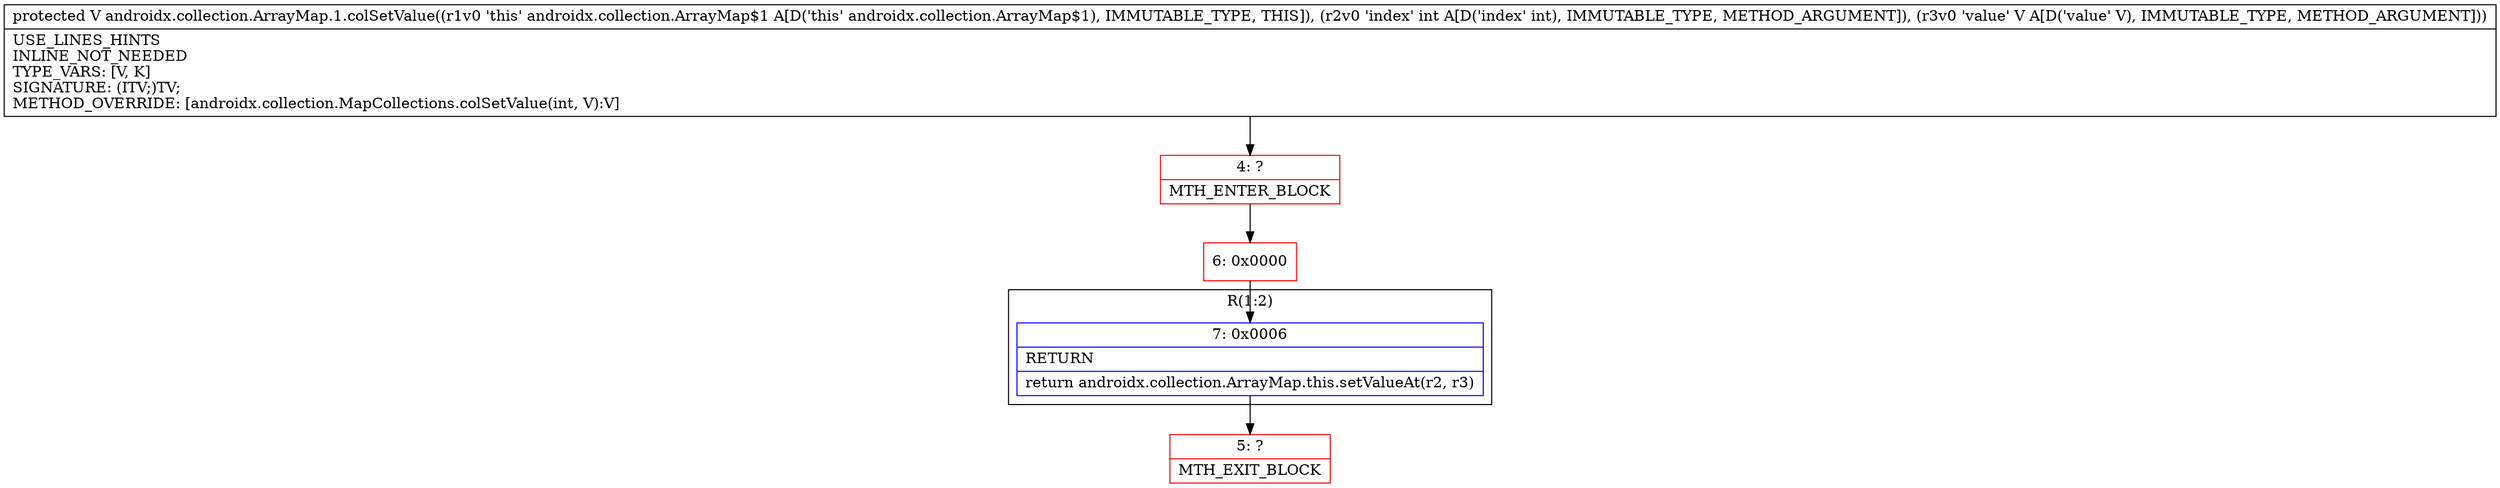 digraph "CFG forandroidx.collection.ArrayMap.1.colSetValue(ILjava\/lang\/Object;)Ljava\/lang\/Object;" {
subgraph cluster_Region_1414102569 {
label = "R(1:2)";
node [shape=record,color=blue];
Node_7 [shape=record,label="{7\:\ 0x0006|RETURN\l|return androidx.collection.ArrayMap.this.setValueAt(r2, r3)\l}"];
}
Node_4 [shape=record,color=red,label="{4\:\ ?|MTH_ENTER_BLOCK\l}"];
Node_6 [shape=record,color=red,label="{6\:\ 0x0000}"];
Node_5 [shape=record,color=red,label="{5\:\ ?|MTH_EXIT_BLOCK\l}"];
MethodNode[shape=record,label="{protected V androidx.collection.ArrayMap.1.colSetValue((r1v0 'this' androidx.collection.ArrayMap$1 A[D('this' androidx.collection.ArrayMap$1), IMMUTABLE_TYPE, THIS]), (r2v0 'index' int A[D('index' int), IMMUTABLE_TYPE, METHOD_ARGUMENT]), (r3v0 'value' V A[D('value' V), IMMUTABLE_TYPE, METHOD_ARGUMENT]))  | USE_LINES_HINTS\lINLINE_NOT_NEEDED\lTYPE_VARS: [V, K]\lSIGNATURE: (ITV;)TV;\lMETHOD_OVERRIDE: [androidx.collection.MapCollections.colSetValue(int, V):V]\l}"];
MethodNode -> Node_4;Node_7 -> Node_5;
Node_4 -> Node_6;
Node_6 -> Node_7;
}

